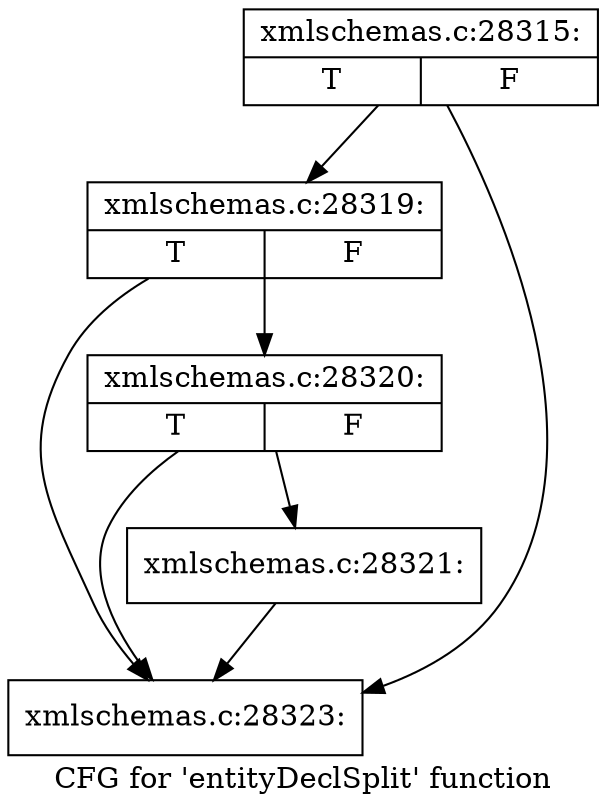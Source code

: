 digraph "CFG for 'entityDeclSplit' function" {
	label="CFG for 'entityDeclSplit' function";

	Node0x56b5760 [shape=record,label="{xmlschemas.c:28315:|{<s0>T|<s1>F}}"];
	Node0x56b5760 -> Node0x56b9050;
	Node0x56b5760 -> Node0x56b8f80;
	Node0x56b9050 [shape=record,label="{xmlschemas.c:28319:|{<s0>T|<s1>F}}"];
	Node0x56b9050 -> Node0x56b8fd0;
	Node0x56b9050 -> Node0x56b8f80;
	Node0x56b8fd0 [shape=record,label="{xmlschemas.c:28320:|{<s0>T|<s1>F}}"];
	Node0x56b8fd0 -> Node0x56b8f30;
	Node0x56b8fd0 -> Node0x56b8f80;
	Node0x56b8f30 [shape=record,label="{xmlschemas.c:28321:}"];
	Node0x56b8f30 -> Node0x56b8f80;
	Node0x56b8f80 [shape=record,label="{xmlschemas.c:28323:}"];
}
